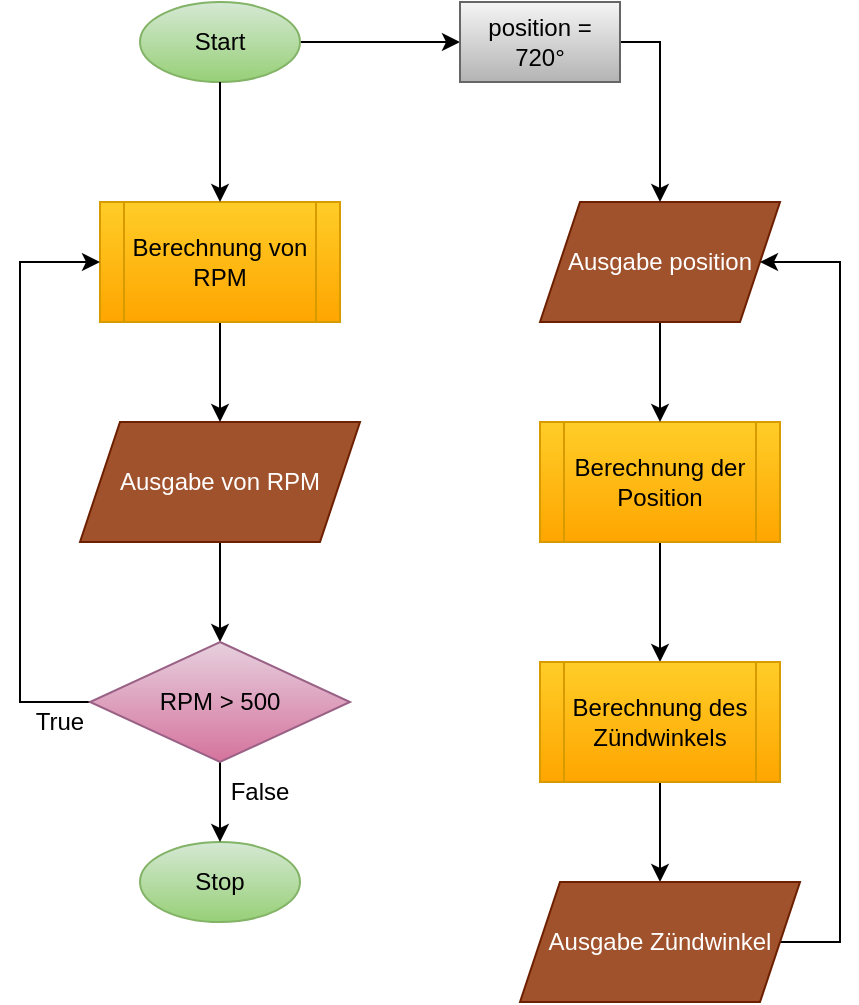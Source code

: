 <mxfile version="21.3.2" type="github" pages="2">
  <diagram name="Programmablaufplan" id="GruVNV-kiDPhpOV_teD-">
    <mxGraphModel dx="1470" dy="786" grid="1" gridSize="10" guides="1" tooltips="1" connect="1" arrows="1" fold="1" page="1" pageScale="1" pageWidth="850" pageHeight="1100" math="0" shadow="0">
      <root>
        <mxCell id="0" />
        <mxCell id="1" parent="0" />
        <mxCell id="RW6dBLqdQEQd46uFaYpC-40" style="edgeStyle=orthogonalEdgeStyle;rounded=0;orthogonalLoop=1;jettySize=auto;html=1;exitX=1;exitY=0.5;exitDx=0;exitDy=0;entryX=0;entryY=0.5;entryDx=0;entryDy=0;" edge="1" parent="1" source="RW6dBLqdQEQd46uFaYpC-1" target="RW6dBLqdQEQd46uFaYpC-39">
          <mxGeometry relative="1" as="geometry" />
        </mxCell>
        <mxCell id="RW6dBLqdQEQd46uFaYpC-1" value="Start" style="ellipse;whiteSpace=wrap;html=1;fillColor=#d5e8d4;strokeColor=#82b366;gradientColor=#97d077;" vertex="1" parent="1">
          <mxGeometry x="-40" y="360" width="80" height="40" as="geometry" />
        </mxCell>
        <mxCell id="RW6dBLqdQEQd46uFaYpC-2" value="Stop" style="ellipse;whiteSpace=wrap;html=1;fillColor=#d5e8d4;strokeColor=#82b366;gradientColor=#97d077;" vertex="1" parent="1">
          <mxGeometry x="-40" y="780" width="80" height="40" as="geometry" />
        </mxCell>
        <mxCell id="RW6dBLqdQEQd46uFaYpC-37" style="edgeStyle=orthogonalEdgeStyle;rounded=0;orthogonalLoop=1;jettySize=auto;html=1;exitX=0.5;exitY=1;exitDx=0;exitDy=0;entryX=0.5;entryY=0;entryDx=0;entryDy=0;" edge="1" parent="1" source="RW6dBLqdQEQd46uFaYpC-3" target="RW6dBLqdQEQd46uFaYpC-7">
          <mxGeometry relative="1" as="geometry" />
        </mxCell>
        <mxCell id="RW6dBLqdQEQd46uFaYpC-3" value="Ausgabe von RPM" style="shape=parallelogram;perimeter=parallelogramPerimeter;whiteSpace=wrap;html=1;fixedSize=1;fillColor=#a0522d;fontColor=#ffffff;strokeColor=#6D1F00;" vertex="1" parent="1">
          <mxGeometry x="-70" y="570" width="140" height="60" as="geometry" />
        </mxCell>
        <mxCell id="RW6dBLqdQEQd46uFaYpC-36" style="edgeStyle=orthogonalEdgeStyle;rounded=0;orthogonalLoop=1;jettySize=auto;html=1;exitX=0.5;exitY=1;exitDx=0;exitDy=0;entryX=0.5;entryY=0;entryDx=0;entryDy=0;" edge="1" parent="1" source="RW6dBLqdQEQd46uFaYpC-4" target="RW6dBLqdQEQd46uFaYpC-3">
          <mxGeometry relative="1" as="geometry" />
        </mxCell>
        <mxCell id="RW6dBLqdQEQd46uFaYpC-4" value="Berechnung von RPM" style="shape=process;whiteSpace=wrap;html=1;backgroundOutline=1;fillColor=#ffcd28;gradientColor=#ffa500;strokeColor=#d79b00;" vertex="1" parent="1">
          <mxGeometry x="-60" y="460" width="120" height="60" as="geometry" />
        </mxCell>
        <mxCell id="RW6dBLqdQEQd46uFaYpC-6" value="" style="endArrow=classic;html=1;rounded=0;entryX=0.5;entryY=0;entryDx=0;entryDy=0;exitX=0.5;exitY=1;exitDx=0;exitDy=0;" edge="1" parent="1" target="RW6dBLqdQEQd46uFaYpC-2">
          <mxGeometry width="50" height="50" relative="1" as="geometry">
            <mxPoint y="740" as="sourcePoint" />
            <mxPoint x="70" y="550" as="targetPoint" />
          </mxGeometry>
        </mxCell>
        <mxCell id="RW6dBLqdQEQd46uFaYpC-38" style="edgeStyle=orthogonalEdgeStyle;rounded=0;orthogonalLoop=1;jettySize=auto;html=1;exitX=0;exitY=0.5;exitDx=0;exitDy=0;entryX=0;entryY=0.5;entryDx=0;entryDy=0;" edge="1" parent="1" source="RW6dBLqdQEQd46uFaYpC-7" target="RW6dBLqdQEQd46uFaYpC-4">
          <mxGeometry relative="1" as="geometry">
            <Array as="points">
              <mxPoint x="-100" y="710" />
              <mxPoint x="-100" y="490" />
            </Array>
          </mxGeometry>
        </mxCell>
        <mxCell id="RW6dBLqdQEQd46uFaYpC-7" value="RPM &amp;gt;&amp;nbsp;500" style="rhombus;whiteSpace=wrap;html=1;fillColor=#e6d0de;gradientColor=#d5739d;strokeColor=#996185;" vertex="1" parent="1">
          <mxGeometry x="-65" y="680" width="130" height="60" as="geometry" />
        </mxCell>
        <mxCell id="RW6dBLqdQEQd46uFaYpC-11" value="" style="endArrow=classic;html=1;rounded=0;exitX=0.5;exitY=1;exitDx=0;exitDy=0;entryX=0.5;entryY=0;entryDx=0;entryDy=0;" edge="1" parent="1" source="RW6dBLqdQEQd46uFaYpC-1" target="RW6dBLqdQEQd46uFaYpC-4">
          <mxGeometry width="50" height="50" relative="1" as="geometry">
            <mxPoint x="20" y="500" as="sourcePoint" />
            <mxPoint x="70" y="450" as="targetPoint" />
          </mxGeometry>
        </mxCell>
        <mxCell id="RW6dBLqdQEQd46uFaYpC-12" value="False" style="text;html=1;strokeColor=none;fillColor=none;align=center;verticalAlign=middle;whiteSpace=wrap;rounded=0;" vertex="1" parent="1">
          <mxGeometry x="-10" y="740" width="60" height="30" as="geometry" />
        </mxCell>
        <mxCell id="RW6dBLqdQEQd46uFaYpC-13" value="True" style="text;html=1;strokeColor=none;fillColor=none;align=center;verticalAlign=middle;whiteSpace=wrap;rounded=0;" vertex="1" parent="1">
          <mxGeometry x="-110" y="705" width="60" height="30" as="geometry" />
        </mxCell>
        <mxCell id="RW6dBLqdQEQd46uFaYpC-43" style="edgeStyle=orthogonalEdgeStyle;rounded=0;orthogonalLoop=1;jettySize=auto;html=1;exitX=0.5;exitY=1;exitDx=0;exitDy=0;entryX=0.5;entryY=0;entryDx=0;entryDy=0;" edge="1" parent="1" source="RW6dBLqdQEQd46uFaYpC-15" target="RW6dBLqdQEQd46uFaYpC-23">
          <mxGeometry relative="1" as="geometry" />
        </mxCell>
        <mxCell id="RW6dBLqdQEQd46uFaYpC-15" value="Berechnung der Position" style="shape=process;whiteSpace=wrap;html=1;backgroundOutline=1;fillColor=#ffcd28;gradientColor=#ffa500;strokeColor=#d79b00;" vertex="1" parent="1">
          <mxGeometry x="160" y="570" width="120" height="60" as="geometry" />
        </mxCell>
        <mxCell id="RW6dBLqdQEQd46uFaYpC-44" style="edgeStyle=orthogonalEdgeStyle;rounded=0;orthogonalLoop=1;jettySize=auto;html=1;exitX=0.5;exitY=1;exitDx=0;exitDy=0;entryX=0.5;entryY=0;entryDx=0;entryDy=0;" edge="1" parent="1" source="RW6dBLqdQEQd46uFaYpC-19" target="RW6dBLqdQEQd46uFaYpC-15">
          <mxGeometry relative="1" as="geometry" />
        </mxCell>
        <mxCell id="RW6dBLqdQEQd46uFaYpC-19" value="Ausgabe position" style="shape=parallelogram;perimeter=parallelogramPerimeter;whiteSpace=wrap;html=1;fixedSize=1;fillColor=#a0522d;fontColor=#ffffff;strokeColor=#6D1F00;" vertex="1" parent="1">
          <mxGeometry x="160" y="460" width="120" height="60" as="geometry" />
        </mxCell>
        <mxCell id="RW6dBLqdQEQd46uFaYpC-26" style="edgeStyle=orthogonalEdgeStyle;rounded=0;orthogonalLoop=1;jettySize=auto;html=1;exitX=0.5;exitY=1;exitDx=0;exitDy=0;entryX=0.5;entryY=0;entryDx=0;entryDy=0;" edge="1" parent="1" source="RW6dBLqdQEQd46uFaYpC-23">
          <mxGeometry relative="1" as="geometry">
            <mxPoint x="220" y="800" as="targetPoint" />
          </mxGeometry>
        </mxCell>
        <mxCell id="RW6dBLqdQEQd46uFaYpC-23" value="Berechnung des Zündwinkels" style="shape=process;whiteSpace=wrap;html=1;backgroundOutline=1;fillColor=#ffcd28;gradientColor=#ffa500;strokeColor=#d79b00;" vertex="1" parent="1">
          <mxGeometry x="160" y="690" width="120" height="60" as="geometry" />
        </mxCell>
        <mxCell id="qAXOvynRONsoczUfFQyd-1" style="edgeStyle=orthogonalEdgeStyle;rounded=0;orthogonalLoop=1;jettySize=auto;html=1;exitX=1;exitY=0.5;exitDx=0;exitDy=0;entryX=1;entryY=0.5;entryDx=0;entryDy=0;" edge="1" parent="1" source="RW6dBLqdQEQd46uFaYpC-28" target="RW6dBLqdQEQd46uFaYpC-19">
          <mxGeometry relative="1" as="geometry">
            <Array as="points">
              <mxPoint x="310" y="830" />
              <mxPoint x="310" y="490" />
            </Array>
          </mxGeometry>
        </mxCell>
        <mxCell id="RW6dBLqdQEQd46uFaYpC-28" value="Ausgabe Zündwinkel" style="shape=parallelogram;perimeter=parallelogramPerimeter;whiteSpace=wrap;html=1;fixedSize=1;fillColor=#a0522d;fontColor=#ffffff;strokeColor=#6D1F00;" vertex="1" parent="1">
          <mxGeometry x="150" y="800" width="140" height="60" as="geometry" />
        </mxCell>
        <mxCell id="RW6dBLqdQEQd46uFaYpC-42" style="edgeStyle=orthogonalEdgeStyle;rounded=0;orthogonalLoop=1;jettySize=auto;html=1;exitX=1;exitY=0.5;exitDx=0;exitDy=0;entryX=0.5;entryY=0;entryDx=0;entryDy=0;" edge="1" parent="1" source="RW6dBLqdQEQd46uFaYpC-39" target="RW6dBLqdQEQd46uFaYpC-19">
          <mxGeometry relative="1" as="geometry" />
        </mxCell>
        <mxCell id="RW6dBLqdQEQd46uFaYpC-39" value="position = 720°" style="rounded=0;whiteSpace=wrap;html=1;fillColor=#f5f5f5;gradientColor=#b3b3b3;strokeColor=#666666;" vertex="1" parent="1">
          <mxGeometry x="120" y="360" width="80" height="40" as="geometry" />
        </mxCell>
      </root>
    </mxGraphModel>
  </diagram>
  <diagram id="_xurtMPyUOtjCghmzBPJ" name="Berechnung RPM">
    <mxGraphModel dx="620" dy="786" grid="1" gridSize="10" guides="1" tooltips="1" connect="1" arrows="1" fold="1" page="1" pageScale="1" pageWidth="850" pageHeight="1100" math="0" shadow="0">
      <root>
        <mxCell id="0" />
        <mxCell id="1" parent="0" />
        <mxCell id="krHoQGPSymb57YOjUsu2-2" value="Start" style="ellipse;whiteSpace=wrap;html=1;fillColor=#d5e8d4;gradientColor=#97d077;strokeColor=#82b366;" vertex="1" parent="1">
          <mxGeometry x="250" y="70" width="90" height="40" as="geometry" />
        </mxCell>
        <mxCell id="wvGupEvIwx-fKD1IbJQq-1" style="edgeStyle=orthogonalEdgeStyle;rounded=0;orthogonalLoop=1;jettySize=auto;html=1;exitX=0.5;exitY=1;exitDx=0;exitDy=0;entryX=0.5;entryY=0;entryDx=0;entryDy=0;" edge="1" parent="1" source="krHoQGPSymb57YOjUsu2-2" target="e-QWrJAU-zULpqFOpGJn-1">
          <mxGeometry relative="1" as="geometry">
            <mxPoint x="295" y="190" as="sourcePoint" />
          </mxGeometry>
        </mxCell>
        <mxCell id="wvGupEvIwx-fKD1IbJQq-7" style="edgeStyle=orthogonalEdgeStyle;rounded=0;orthogonalLoop=1;jettySize=auto;html=1;exitX=0.5;exitY=1;exitDx=0;exitDy=0;entryX=0.5;entryY=0;entryDx=0;entryDy=0;" edge="1" parent="1" source="e-QWrJAU-zULpqFOpGJn-1" target="wvGupEvIwx-fKD1IbJQq-2">
          <mxGeometry relative="1" as="geometry" />
        </mxCell>
        <mxCell id="e-QWrJAU-zULpqFOpGJn-1" value="RPM Berechnung über minor mark" style="shape=process;whiteSpace=wrap;html=1;backgroundOutline=1;fillColor=#ffcd28;gradientColor=#ffa500;strokeColor=#d79b00;" vertex="1" parent="1">
          <mxGeometry x="235" y="160" width="120" height="60" as="geometry" />
        </mxCell>
        <mxCell id="wvGupEvIwx-fKD1IbJQq-8" style="edgeStyle=orthogonalEdgeStyle;rounded=0;orthogonalLoop=1;jettySize=auto;html=1;exitX=1;exitY=0.5;exitDx=0;exitDy=0;entryX=0;entryY=0.5;entryDx=0;entryDy=0;" edge="1" parent="1" source="wvGupEvIwx-fKD1IbJQq-2" target="wvGupEvIwx-fKD1IbJQq-4">
          <mxGeometry relative="1" as="geometry" />
        </mxCell>
        <mxCell id="wvGupEvIwx-fKD1IbJQq-16" style="edgeStyle=orthogonalEdgeStyle;rounded=0;orthogonalLoop=1;jettySize=auto;html=1;exitX=0.5;exitY=1;exitDx=0;exitDy=0;entryX=0.5;entryY=0;entryDx=0;entryDy=0;" edge="1" parent="1" source="wvGupEvIwx-fKD1IbJQq-2" target="wvGupEvIwx-fKD1IbJQq-3">
          <mxGeometry relative="1" as="geometry" />
        </mxCell>
        <mxCell id="wvGupEvIwx-fKD1IbJQq-2" value="RPM &amp;gt;= 3000" style="rhombus;whiteSpace=wrap;html=1;fillColor=#e6d0de;gradientColor=#d5739d;strokeColor=#996185;" vertex="1" parent="1">
          <mxGeometry x="230" y="250" width="130" height="80" as="geometry" />
        </mxCell>
        <mxCell id="wvGupEvIwx-fKD1IbJQq-3" value="Ausgabe RPM" style="shape=parallelogram;perimeter=parallelogramPerimeter;whiteSpace=wrap;html=1;fixedSize=1;fillColor=#a0522d;fontColor=#ffffff;strokeColor=#6D1F00;" vertex="1" parent="1">
          <mxGeometry x="230" y="460" width="130" height="60" as="geometry" />
        </mxCell>
        <mxCell id="wvGupEvIwx-fKD1IbJQq-17" style="edgeStyle=orthogonalEdgeStyle;rounded=0;orthogonalLoop=1;jettySize=auto;html=1;exitX=0.5;exitY=1;exitDx=0;exitDy=0;entryX=0.5;entryY=0;entryDx=0;entryDy=0;" edge="1" parent="1" source="wvGupEvIwx-fKD1IbJQq-4" target="wvGupEvIwx-fKD1IbJQq-3">
          <mxGeometry relative="1" as="geometry" />
        </mxCell>
        <mxCell id="wvGupEvIwx-fKD1IbJQq-4" value="RPM Berechnung über major mark" style="shape=process;whiteSpace=wrap;html=1;backgroundOutline=1;fillColor=#ffcd28;strokeColor=#d79b00;gradientColor=#ffa500;" vertex="1" parent="1">
          <mxGeometry x="420" y="260" width="120" height="60" as="geometry" />
        </mxCell>
        <mxCell id="wvGupEvIwx-fKD1IbJQq-18" value="True" style="text;html=1;strokeColor=none;fillColor=none;align=center;verticalAlign=middle;whiteSpace=wrap;rounded=0;" vertex="1" parent="1">
          <mxGeometry x="350" y="270" width="60" height="30" as="geometry" />
        </mxCell>
        <mxCell id="wvGupEvIwx-fKD1IbJQq-19" value="False" style="text;html=1;strokeColor=none;fillColor=none;align=center;verticalAlign=middle;whiteSpace=wrap;rounded=0;" vertex="1" parent="1">
          <mxGeometry x="240" y="340" width="60" height="30" as="geometry" />
        </mxCell>
      </root>
    </mxGraphModel>
  </diagram>
</mxfile>
